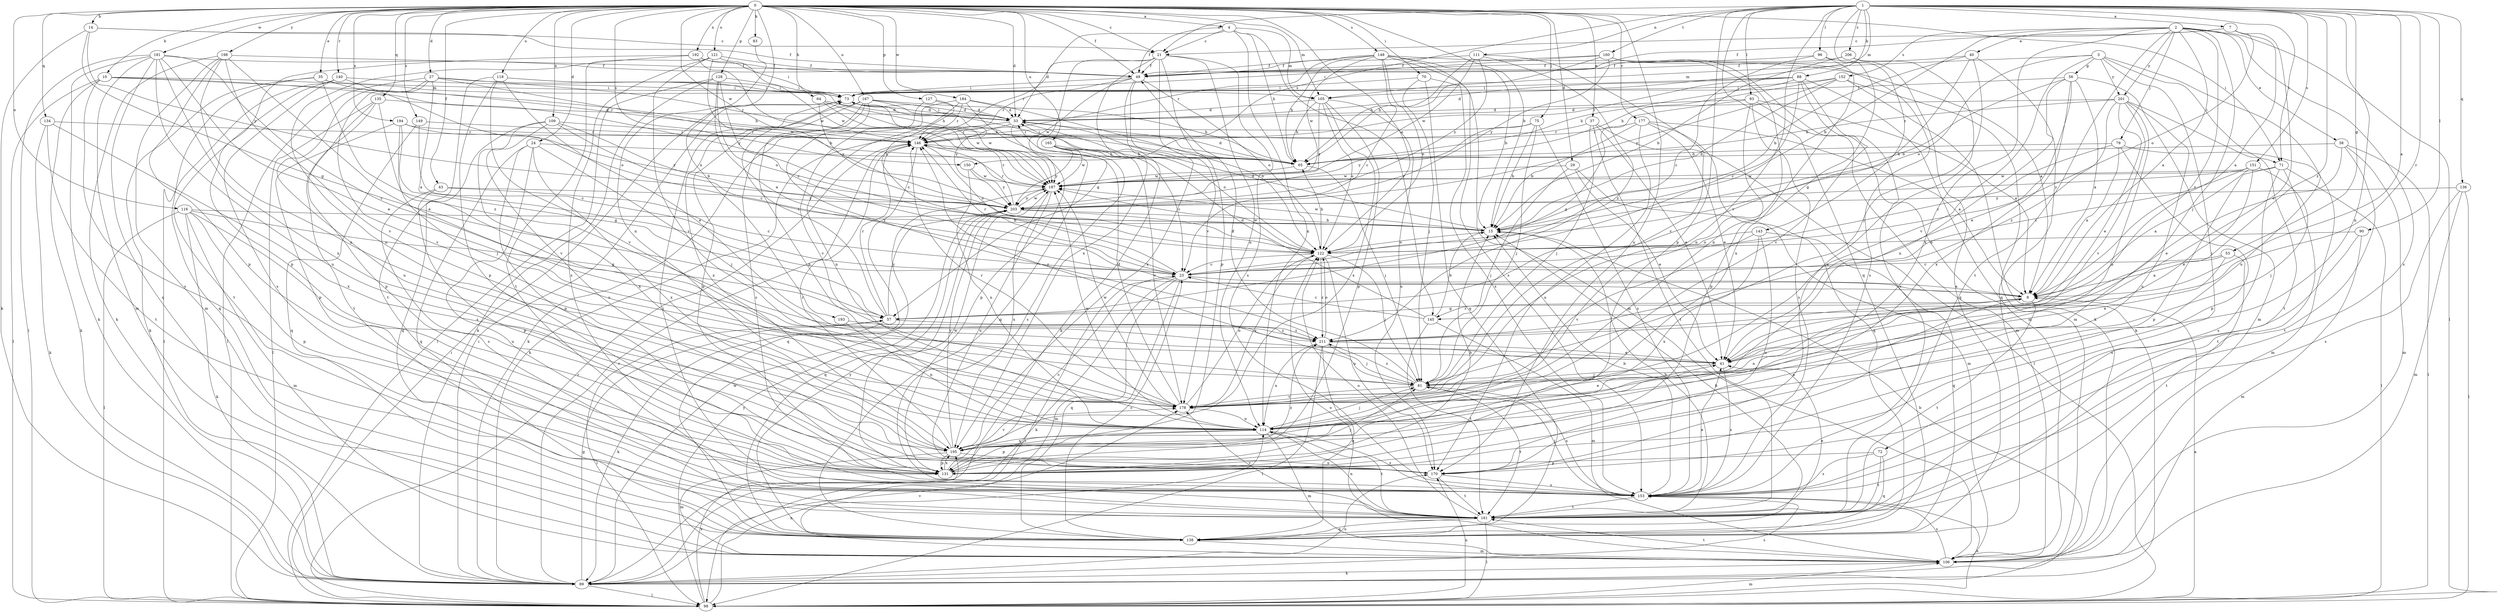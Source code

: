 strict digraph  {
0;
1;
2;
3;
4;
7;
8;
10;
14;
15;
21;
23;
24;
27;
29;
33;
35;
37;
38;
40;
41;
43;
49;
53;
56;
57;
64;
65;
70;
71;
72;
73;
75;
79;
81;
83;
88;
89;
90;
93;
96;
98;
105;
106;
109;
111;
114;
116;
118;
121;
122;
127;
128;
131;
134;
135;
136;
138;
140;
143;
145;
146;
148;
149;
150;
151;
152;
153;
160;
161;
165;
167;
170;
177;
178;
181;
184;
187;
192;
193;
194;
195;
198;
201;
203;
206;
211;
0 -> 4  [label=a];
0 -> 10  [label=b];
0 -> 14  [label=b];
0 -> 15  [label=b];
0 -> 21  [label=c];
0 -> 24  [label=d];
0 -> 27  [label=d];
0 -> 29  [label=d];
0 -> 33  [label=d];
0 -> 35  [label=e];
0 -> 37  [label=e];
0 -> 43  [label=f];
0 -> 49  [label=f];
0 -> 64  [label=h];
0 -> 70  [label=i];
0 -> 71  [label=i];
0 -> 75  [label=j];
0 -> 83  [label=k];
0 -> 105  [label=m];
0 -> 109  [label=n];
0 -> 116  [label=o];
0 -> 118  [label=o];
0 -> 121  [label=o];
0 -> 122  [label=o];
0 -> 127  [label=p];
0 -> 128  [label=p];
0 -> 134  [label=q];
0 -> 135  [label=q];
0 -> 140  [label=r];
0 -> 148  [label=s];
0 -> 149  [label=s];
0 -> 150  [label=s];
0 -> 165  [label=u];
0 -> 167  [label=u];
0 -> 170  [label=u];
0 -> 177  [label=v];
0 -> 181  [label=w];
0 -> 184  [label=w];
0 -> 187  [label=w];
0 -> 192  [label=x];
0 -> 193  [label=x];
0 -> 194  [label=x];
0 -> 198  [label=y];
1 -> 7  [label=a];
1 -> 8  [label=a];
1 -> 21  [label=c];
1 -> 53  [label=g];
1 -> 71  [label=i];
1 -> 88  [label=k];
1 -> 90  [label=l];
1 -> 93  [label=l];
1 -> 96  [label=l];
1 -> 105  [label=m];
1 -> 111  [label=n];
1 -> 114  [label=n];
1 -> 131  [label=p];
1 -> 136  [label=q];
1 -> 138  [label=q];
1 -> 143  [label=r];
1 -> 145  [label=r];
1 -> 150  [label=s];
1 -> 151  [label=s];
1 -> 160  [label=t];
1 -> 178  [label=v];
1 -> 206  [label=z];
1 -> 211  [label=z];
2 -> 8  [label=a];
2 -> 15  [label=b];
2 -> 38  [label=e];
2 -> 40  [label=e];
2 -> 79  [label=j];
2 -> 81  [label=j];
2 -> 98  [label=l];
2 -> 152  [label=s];
2 -> 153  [label=s];
2 -> 161  [label=t];
2 -> 195  [label=x];
2 -> 201  [label=y];
2 -> 211  [label=z];
3 -> 56  [label=g];
3 -> 71  [label=i];
3 -> 72  [label=i];
3 -> 105  [label=m];
3 -> 122  [label=o];
3 -> 170  [label=u];
3 -> 178  [label=v];
3 -> 201  [label=y];
4 -> 21  [label=c];
4 -> 33  [label=d];
4 -> 49  [label=f];
4 -> 65  [label=h];
4 -> 105  [label=m];
4 -> 114  [label=n];
4 -> 145  [label=r];
7 -> 8  [label=a];
7 -> 21  [label=c];
7 -> 41  [label=e];
7 -> 49  [label=f];
7 -> 122  [label=o];
8 -> 57  [label=g];
8 -> 114  [label=n];
8 -> 145  [label=r];
8 -> 161  [label=t];
10 -> 65  [label=h];
10 -> 89  [label=k];
10 -> 98  [label=l];
10 -> 105  [label=m];
10 -> 153  [label=s];
10 -> 203  [label=y];
14 -> 21  [label=c];
14 -> 49  [label=f];
14 -> 57  [label=g];
14 -> 89  [label=k];
14 -> 203  [label=y];
15 -> 33  [label=d];
15 -> 122  [label=o];
15 -> 187  [label=w];
21 -> 49  [label=f];
21 -> 57  [label=g];
21 -> 114  [label=n];
21 -> 131  [label=p];
21 -> 146  [label=r];
21 -> 153  [label=s];
21 -> 178  [label=v];
21 -> 195  [label=x];
23 -> 8  [label=a];
23 -> 89  [label=k];
23 -> 98  [label=l];
23 -> 106  [label=m];
23 -> 138  [label=q];
23 -> 146  [label=r];
24 -> 65  [label=h];
24 -> 81  [label=j];
24 -> 131  [label=p];
24 -> 138  [label=q];
24 -> 153  [label=s];
24 -> 195  [label=x];
27 -> 8  [label=a];
27 -> 73  [label=i];
27 -> 98  [label=l];
27 -> 146  [label=r];
27 -> 170  [label=u];
27 -> 178  [label=v];
27 -> 187  [label=w];
29 -> 41  [label=e];
29 -> 81  [label=j];
29 -> 106  [label=m];
29 -> 187  [label=w];
33 -> 73  [label=i];
33 -> 89  [label=k];
33 -> 122  [label=o];
33 -> 131  [label=p];
33 -> 146  [label=r];
35 -> 73  [label=i];
35 -> 89  [label=k];
35 -> 138  [label=q];
35 -> 146  [label=r];
35 -> 211  [label=z];
37 -> 41  [label=e];
37 -> 81  [label=j];
37 -> 98  [label=l];
37 -> 146  [label=r];
37 -> 161  [label=t];
38 -> 41  [label=e];
38 -> 65  [label=h];
38 -> 98  [label=l];
38 -> 106  [label=m];
38 -> 161  [label=t];
40 -> 15  [label=b];
40 -> 49  [label=f];
40 -> 57  [label=g];
40 -> 81  [label=j];
40 -> 138  [label=q];
41 -> 81  [label=j];
41 -> 153  [label=s];
43 -> 23  [label=c];
43 -> 131  [label=p];
43 -> 153  [label=s];
43 -> 203  [label=y];
49 -> 73  [label=i];
49 -> 89  [label=k];
49 -> 122  [label=o];
49 -> 146  [label=r];
49 -> 187  [label=w];
49 -> 195  [label=x];
53 -> 8  [label=a];
53 -> 23  [label=c];
53 -> 41  [label=e];
53 -> 161  [label=t];
56 -> 8  [label=a];
56 -> 15  [label=b];
56 -> 41  [label=e];
56 -> 73  [label=i];
56 -> 106  [label=m];
56 -> 114  [label=n];
56 -> 195  [label=x];
57 -> 73  [label=i];
57 -> 89  [label=k];
57 -> 98  [label=l];
57 -> 146  [label=r];
57 -> 203  [label=y];
57 -> 211  [label=z];
64 -> 33  [label=d];
64 -> 65  [label=h];
64 -> 187  [label=w];
64 -> 203  [label=y];
65 -> 33  [label=d];
65 -> 73  [label=i];
65 -> 81  [label=j];
65 -> 187  [label=w];
70 -> 73  [label=i];
70 -> 81  [label=j];
70 -> 138  [label=q];
70 -> 153  [label=s];
71 -> 98  [label=l];
71 -> 131  [label=p];
71 -> 153  [label=s];
71 -> 161  [label=t];
71 -> 187  [label=w];
72 -> 131  [label=p];
72 -> 138  [label=q];
72 -> 153  [label=s];
72 -> 161  [label=t];
73 -> 33  [label=d];
73 -> 187  [label=w];
75 -> 15  [label=b];
75 -> 81  [label=j];
75 -> 146  [label=r];
75 -> 153  [label=s];
75 -> 203  [label=y];
79 -> 8  [label=a];
79 -> 23  [label=c];
79 -> 65  [label=h];
79 -> 106  [label=m];
79 -> 131  [label=p];
81 -> 49  [label=f];
81 -> 146  [label=r];
81 -> 153  [label=s];
81 -> 161  [label=t];
81 -> 178  [label=v];
81 -> 211  [label=z];
83 -> 114  [label=n];
88 -> 23  [label=c];
88 -> 33  [label=d];
88 -> 65  [label=h];
88 -> 73  [label=i];
88 -> 106  [label=m];
88 -> 146  [label=r];
88 -> 153  [label=s];
88 -> 178  [label=v];
89 -> 15  [label=b];
89 -> 57  [label=g];
89 -> 73  [label=i];
89 -> 98  [label=l];
89 -> 146  [label=r];
89 -> 153  [label=s];
89 -> 170  [label=u];
89 -> 178  [label=v];
89 -> 187  [label=w];
90 -> 106  [label=m];
90 -> 122  [label=o];
90 -> 170  [label=u];
93 -> 8  [label=a];
93 -> 33  [label=d];
93 -> 57  [label=g];
93 -> 106  [label=m];
93 -> 131  [label=p];
93 -> 153  [label=s];
96 -> 23  [label=c];
96 -> 49  [label=f];
96 -> 114  [label=n];
96 -> 195  [label=x];
98 -> 8  [label=a];
98 -> 73  [label=i];
98 -> 106  [label=m];
98 -> 114  [label=n];
98 -> 146  [label=r];
98 -> 153  [label=s];
98 -> 170  [label=u];
98 -> 195  [label=x];
98 -> 203  [label=y];
105 -> 33  [label=d];
105 -> 65  [label=h];
105 -> 122  [label=o];
105 -> 131  [label=p];
105 -> 170  [label=u];
105 -> 195  [label=x];
105 -> 203  [label=y];
106 -> 89  [label=k];
106 -> 122  [label=o];
106 -> 153  [label=s];
106 -> 161  [label=t];
109 -> 15  [label=b];
109 -> 23  [label=c];
109 -> 138  [label=q];
109 -> 146  [label=r];
109 -> 170  [label=u];
109 -> 195  [label=x];
111 -> 49  [label=f];
111 -> 65  [label=h];
111 -> 178  [label=v];
111 -> 187  [label=w];
111 -> 203  [label=y];
111 -> 211  [label=z];
114 -> 81  [label=j];
114 -> 106  [label=m];
114 -> 131  [label=p];
114 -> 153  [label=s];
114 -> 161  [label=t];
114 -> 187  [label=w];
114 -> 195  [label=x];
116 -> 15  [label=b];
116 -> 57  [label=g];
116 -> 89  [label=k];
116 -> 98  [label=l];
116 -> 106  [label=m];
116 -> 131  [label=p];
116 -> 170  [label=u];
118 -> 41  [label=e];
118 -> 65  [label=h];
118 -> 73  [label=i];
118 -> 131  [label=p];
118 -> 161  [label=t];
118 -> 178  [label=v];
121 -> 15  [label=b];
121 -> 49  [label=f];
121 -> 153  [label=s];
121 -> 161  [label=t];
121 -> 178  [label=v];
121 -> 187  [label=w];
122 -> 23  [label=c];
122 -> 65  [label=h];
122 -> 81  [label=j];
122 -> 170  [label=u];
122 -> 178  [label=v];
122 -> 187  [label=w];
122 -> 211  [label=z];
127 -> 23  [label=c];
127 -> 33  [label=d];
127 -> 178  [label=v];
128 -> 8  [label=a];
128 -> 23  [label=c];
128 -> 73  [label=i];
128 -> 89  [label=k];
128 -> 98  [label=l];
128 -> 122  [label=o];
131 -> 15  [label=b];
131 -> 23  [label=c];
131 -> 81  [label=j];
131 -> 187  [label=w];
131 -> 195  [label=x];
131 -> 211  [label=z];
134 -> 89  [label=k];
134 -> 146  [label=r];
134 -> 161  [label=t];
134 -> 195  [label=x];
135 -> 33  [label=d];
135 -> 98  [label=l];
135 -> 131  [label=p];
135 -> 161  [label=t];
135 -> 178  [label=v];
136 -> 98  [label=l];
136 -> 106  [label=m];
136 -> 153  [label=s];
136 -> 203  [label=y];
138 -> 15  [label=b];
138 -> 23  [label=c];
138 -> 106  [label=m];
138 -> 203  [label=y];
140 -> 73  [label=i];
140 -> 98  [label=l];
140 -> 122  [label=o];
140 -> 153  [label=s];
140 -> 161  [label=t];
143 -> 122  [label=o];
143 -> 138  [label=q];
143 -> 170  [label=u];
143 -> 178  [label=v];
143 -> 195  [label=x];
145 -> 15  [label=b];
145 -> 23  [label=c];
145 -> 33  [label=d];
145 -> 106  [label=m];
145 -> 161  [label=t];
146 -> 65  [label=h];
146 -> 122  [label=o];
146 -> 138  [label=q];
148 -> 8  [label=a];
148 -> 15  [label=b];
148 -> 23  [label=c];
148 -> 49  [label=f];
148 -> 65  [label=h];
148 -> 106  [label=m];
148 -> 122  [label=o];
148 -> 146  [label=r];
148 -> 153  [label=s];
148 -> 187  [label=w];
149 -> 23  [label=c];
149 -> 138  [label=q];
149 -> 146  [label=r];
150 -> 114  [label=n];
150 -> 187  [label=w];
150 -> 203  [label=y];
151 -> 8  [label=a];
151 -> 23  [label=c];
151 -> 41  [label=e];
151 -> 81  [label=j];
151 -> 187  [label=w];
151 -> 203  [label=y];
152 -> 15  [label=b];
152 -> 65  [label=h];
152 -> 73  [label=i];
152 -> 89  [label=k];
152 -> 106  [label=m];
152 -> 203  [label=y];
153 -> 15  [label=b];
153 -> 41  [label=e];
153 -> 81  [label=j];
153 -> 161  [label=t];
160 -> 49  [label=f];
160 -> 65  [label=h];
160 -> 73  [label=i];
160 -> 89  [label=k];
160 -> 114  [label=n];
160 -> 153  [label=s];
160 -> 203  [label=y];
161 -> 15  [label=b];
161 -> 41  [label=e];
161 -> 73  [label=i];
161 -> 98  [label=l];
161 -> 114  [label=n];
161 -> 122  [label=o];
161 -> 138  [label=q];
161 -> 178  [label=v];
165 -> 23  [label=c];
165 -> 65  [label=h];
165 -> 153  [label=s];
165 -> 178  [label=v];
165 -> 187  [label=w];
165 -> 203  [label=y];
167 -> 33  [label=d];
167 -> 65  [label=h];
167 -> 114  [label=n];
167 -> 131  [label=p];
167 -> 153  [label=s];
167 -> 195  [label=x];
167 -> 203  [label=y];
167 -> 211  [label=z];
170 -> 153  [label=s];
170 -> 161  [label=t];
177 -> 8  [label=a];
177 -> 15  [label=b];
177 -> 41  [label=e];
177 -> 138  [label=q];
177 -> 146  [label=r];
177 -> 170  [label=u];
178 -> 33  [label=d];
178 -> 41  [label=e];
178 -> 114  [label=n];
178 -> 122  [label=o];
178 -> 146  [label=r];
178 -> 187  [label=w];
181 -> 41  [label=e];
181 -> 49  [label=f];
181 -> 89  [label=k];
181 -> 98  [label=l];
181 -> 106  [label=m];
181 -> 138  [label=q];
181 -> 170  [label=u];
181 -> 195  [label=x];
181 -> 211  [label=z];
184 -> 33  [label=d];
184 -> 89  [label=k];
184 -> 114  [label=n];
184 -> 122  [label=o];
184 -> 138  [label=q];
184 -> 146  [label=r];
187 -> 146  [label=r];
187 -> 170  [label=u];
187 -> 195  [label=x];
187 -> 203  [label=y];
192 -> 49  [label=f];
192 -> 73  [label=i];
192 -> 114  [label=n];
192 -> 131  [label=p];
192 -> 187  [label=w];
193 -> 114  [label=n];
193 -> 211  [label=z];
194 -> 57  [label=g];
194 -> 81  [label=j];
194 -> 131  [label=p];
194 -> 146  [label=r];
194 -> 203  [label=y];
195 -> 8  [label=a];
195 -> 106  [label=m];
195 -> 131  [label=p];
195 -> 146  [label=r];
195 -> 170  [label=u];
195 -> 178  [label=v];
195 -> 203  [label=y];
198 -> 41  [label=e];
198 -> 49  [label=f];
198 -> 89  [label=k];
198 -> 106  [label=m];
198 -> 114  [label=n];
198 -> 131  [label=p];
198 -> 178  [label=v];
201 -> 33  [label=d];
201 -> 41  [label=e];
201 -> 65  [label=h];
201 -> 114  [label=n];
201 -> 161  [label=t];
201 -> 170  [label=u];
201 -> 178  [label=v];
201 -> 211  [label=z];
203 -> 15  [label=b];
203 -> 122  [label=o];
203 -> 138  [label=q];
203 -> 146  [label=r];
203 -> 187  [label=w];
206 -> 15  [label=b];
206 -> 49  [label=f];
206 -> 138  [label=q];
206 -> 170  [label=u];
211 -> 41  [label=e];
211 -> 81  [label=j];
211 -> 98  [label=l];
211 -> 114  [label=n];
211 -> 122  [label=o];
211 -> 138  [label=q];
}
